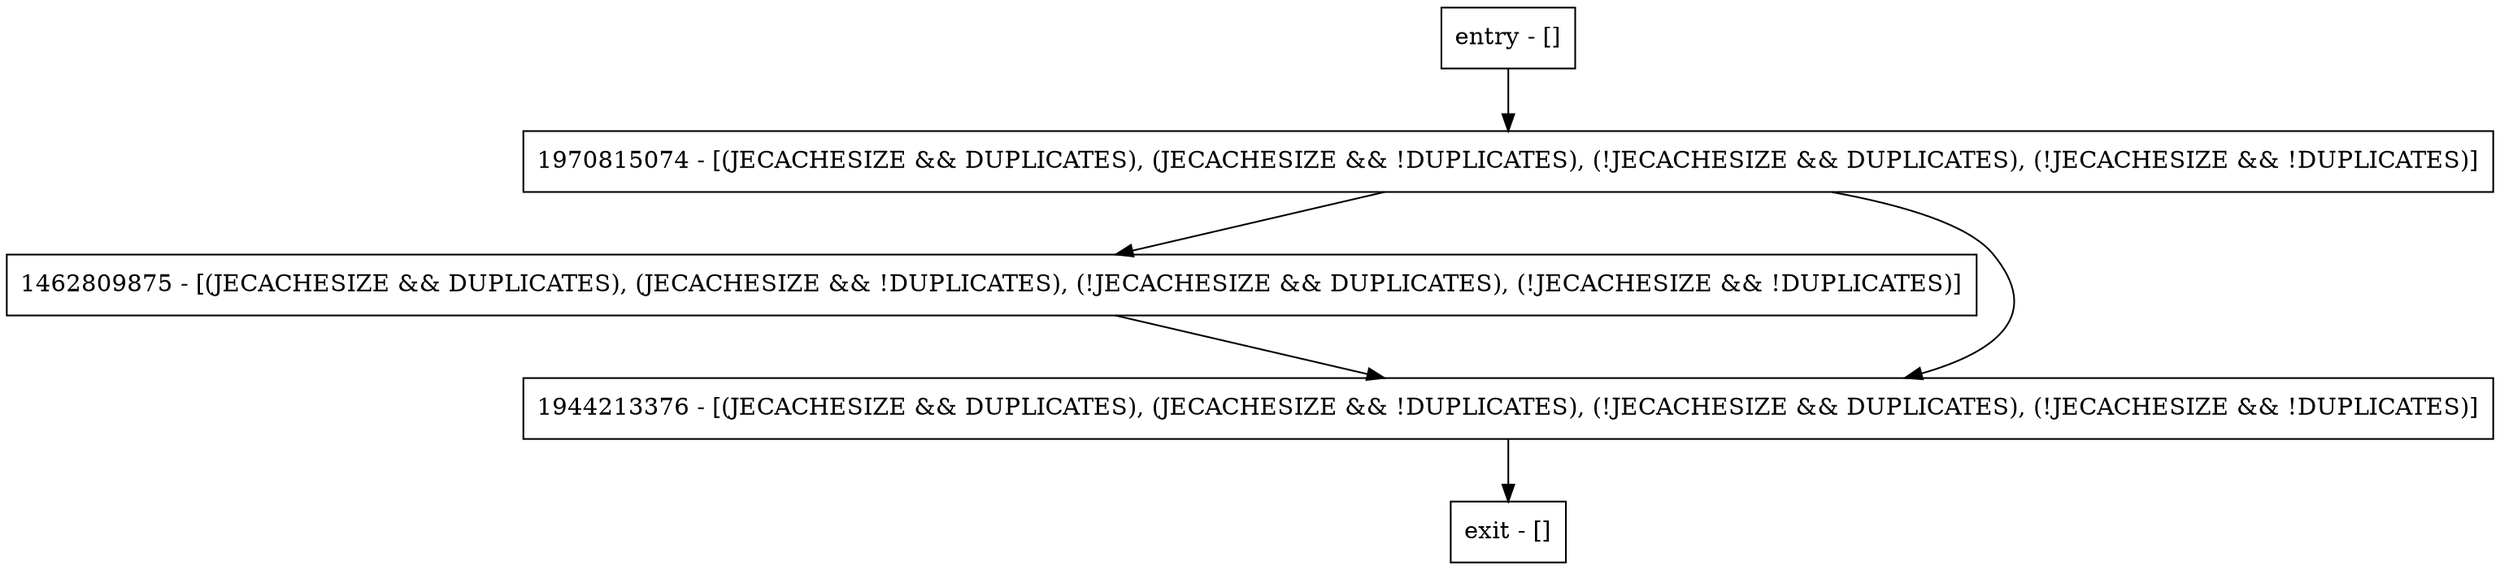 digraph <init> {
node [shape=record];
entry [label="entry - []"];
exit [label="exit - []"];
1970815074 [label="1970815074 - [(JECACHESIZE && DUPLICATES), (JECACHESIZE && !DUPLICATES), (!JECACHESIZE && DUPLICATES), (!JECACHESIZE && !DUPLICATES)]"];
1462809875 [label="1462809875 - [(JECACHESIZE && DUPLICATES), (JECACHESIZE && !DUPLICATES), (!JECACHESIZE && DUPLICATES), (!JECACHESIZE && !DUPLICATES)]"];
1944213376 [label="1944213376 - [(JECACHESIZE && DUPLICATES), (JECACHESIZE && !DUPLICATES), (!JECACHESIZE && DUPLICATES), (!JECACHESIZE && !DUPLICATES)]"];
entry;
exit;
entry -> 1970815074;
1970815074 -> 1462809875;
1970815074 -> 1944213376;
1462809875 -> 1944213376;
1944213376 -> exit;
}
